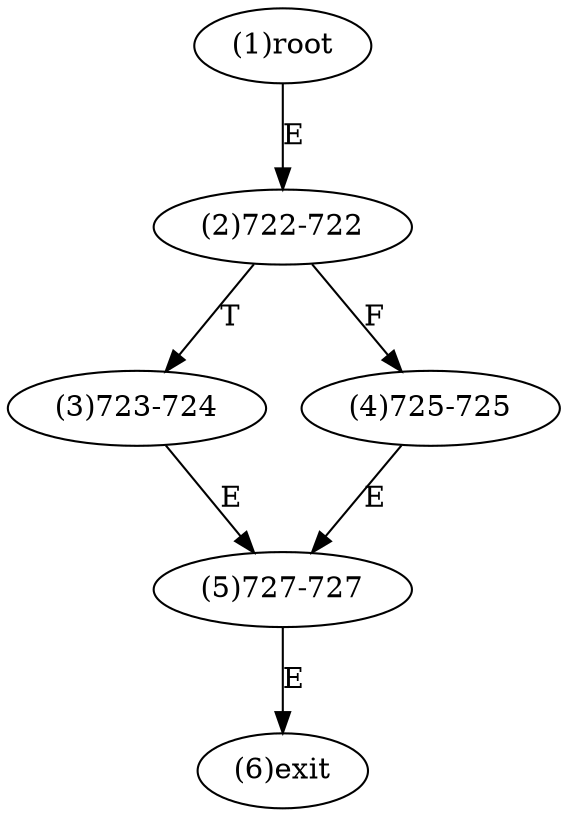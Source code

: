 digraph "" { 
1[ label="(1)root"];
2[ label="(2)722-722"];
3[ label="(3)723-724"];
4[ label="(4)725-725"];
5[ label="(5)727-727"];
6[ label="(6)exit"];
1->2[ label="E"];
2->4[ label="F"];
2->3[ label="T"];
3->5[ label="E"];
4->5[ label="E"];
5->6[ label="E"];
}